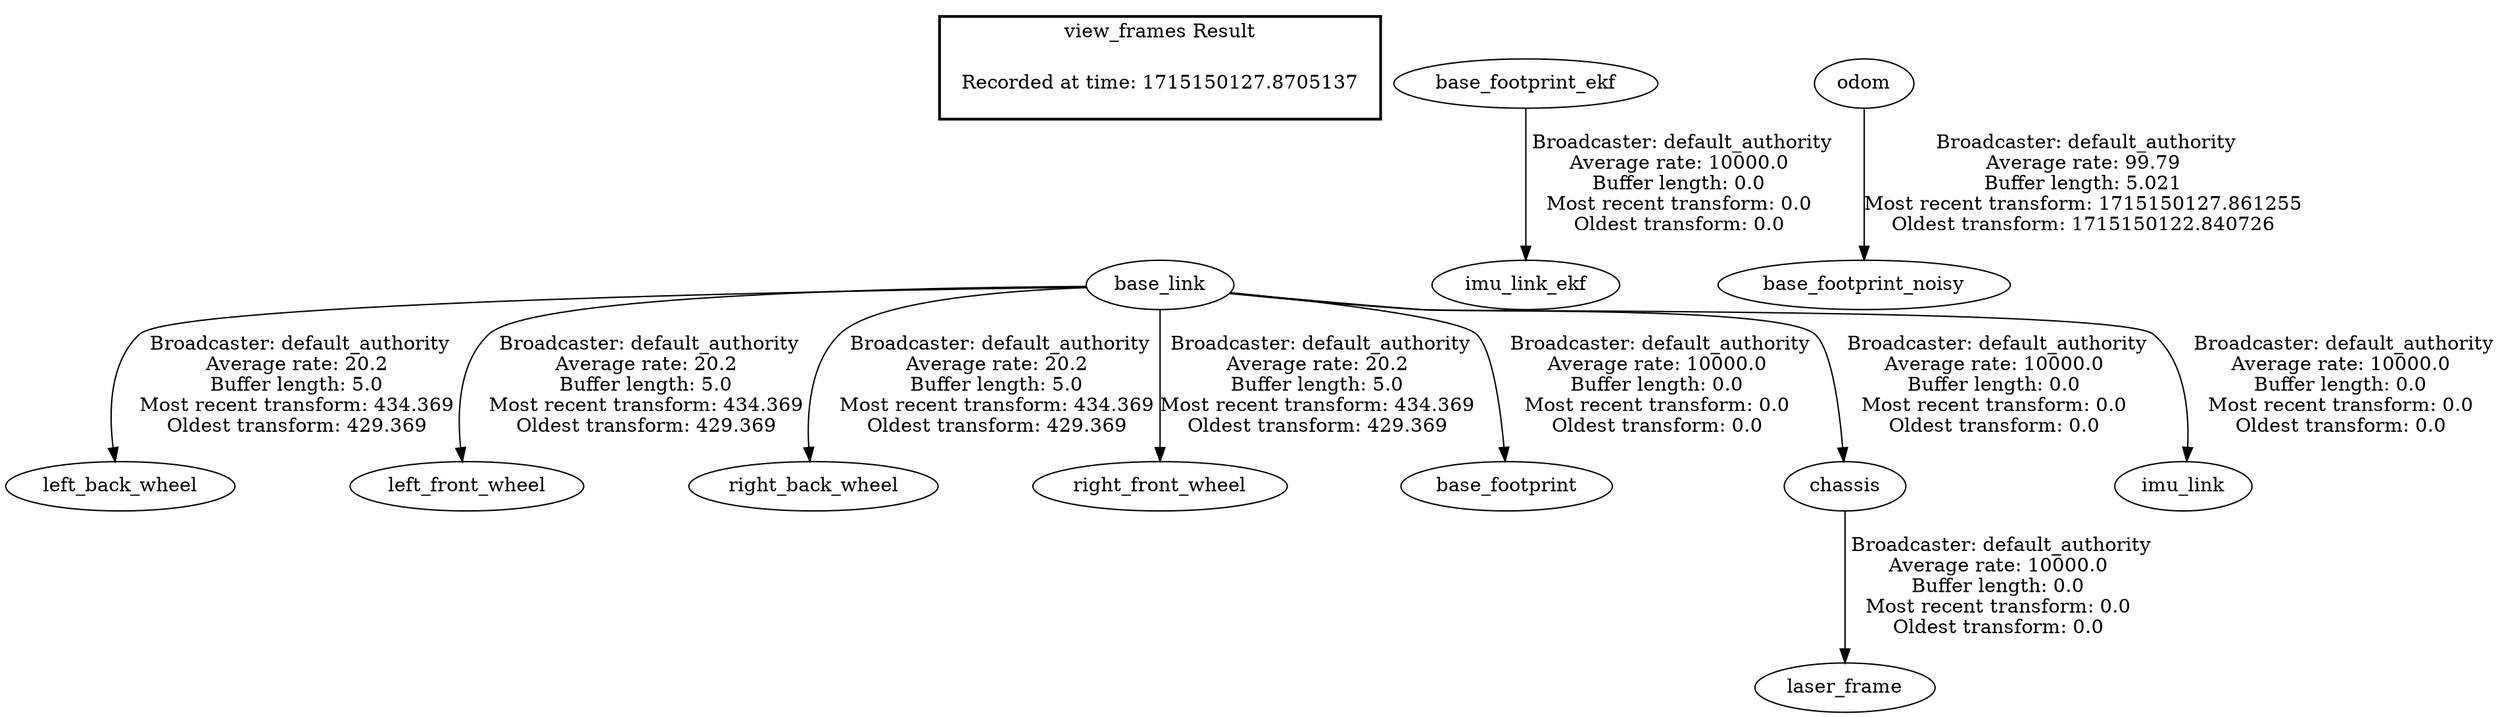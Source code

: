 digraph G {
"base_link" -> "left_back_wheel"[label=" Broadcaster: default_authority\nAverage rate: 20.2\nBuffer length: 5.0\nMost recent transform: 434.369\nOldest transform: 429.369\n"];
"base_link" -> "left_front_wheel"[label=" Broadcaster: default_authority\nAverage rate: 20.2\nBuffer length: 5.0\nMost recent transform: 434.369\nOldest transform: 429.369\n"];
"base_link" -> "right_back_wheel"[label=" Broadcaster: default_authority\nAverage rate: 20.2\nBuffer length: 5.0\nMost recent transform: 434.369\nOldest transform: 429.369\n"];
"base_link" -> "right_front_wheel"[label=" Broadcaster: default_authority\nAverage rate: 20.2\nBuffer length: 5.0\nMost recent transform: 434.369\nOldest transform: 429.369\n"];
"base_footprint_ekf" -> "imu_link_ekf"[label=" Broadcaster: default_authority\nAverage rate: 10000.0\nBuffer length: 0.0\nMost recent transform: 0.0\nOldest transform: 0.0\n"];
"odom" -> "base_footprint_noisy"[label=" Broadcaster: default_authority\nAverage rate: 99.79\nBuffer length: 5.021\nMost recent transform: 1715150127.861255\nOldest transform: 1715150122.840726\n"];
"base_link" -> "base_footprint"[label=" Broadcaster: default_authority\nAverage rate: 10000.0\nBuffer length: 0.0\nMost recent transform: 0.0\nOldest transform: 0.0\n"];
"base_link" -> "chassis"[label=" Broadcaster: default_authority\nAverage rate: 10000.0\nBuffer length: 0.0\nMost recent transform: 0.0\nOldest transform: 0.0\n"];
"base_link" -> "imu_link"[label=" Broadcaster: default_authority\nAverage rate: 10000.0\nBuffer length: 0.0\nMost recent transform: 0.0\nOldest transform: 0.0\n"];
"chassis" -> "laser_frame"[label=" Broadcaster: default_authority\nAverage rate: 10000.0\nBuffer length: 0.0\nMost recent transform: 0.0\nOldest transform: 0.0\n"];
edge [style=invis];
 subgraph cluster_legend { style=bold; color=black; label ="view_frames Result";
"Recorded at time: 1715150127.8705137"[ shape=plaintext ] ;
}->"base_link";
}